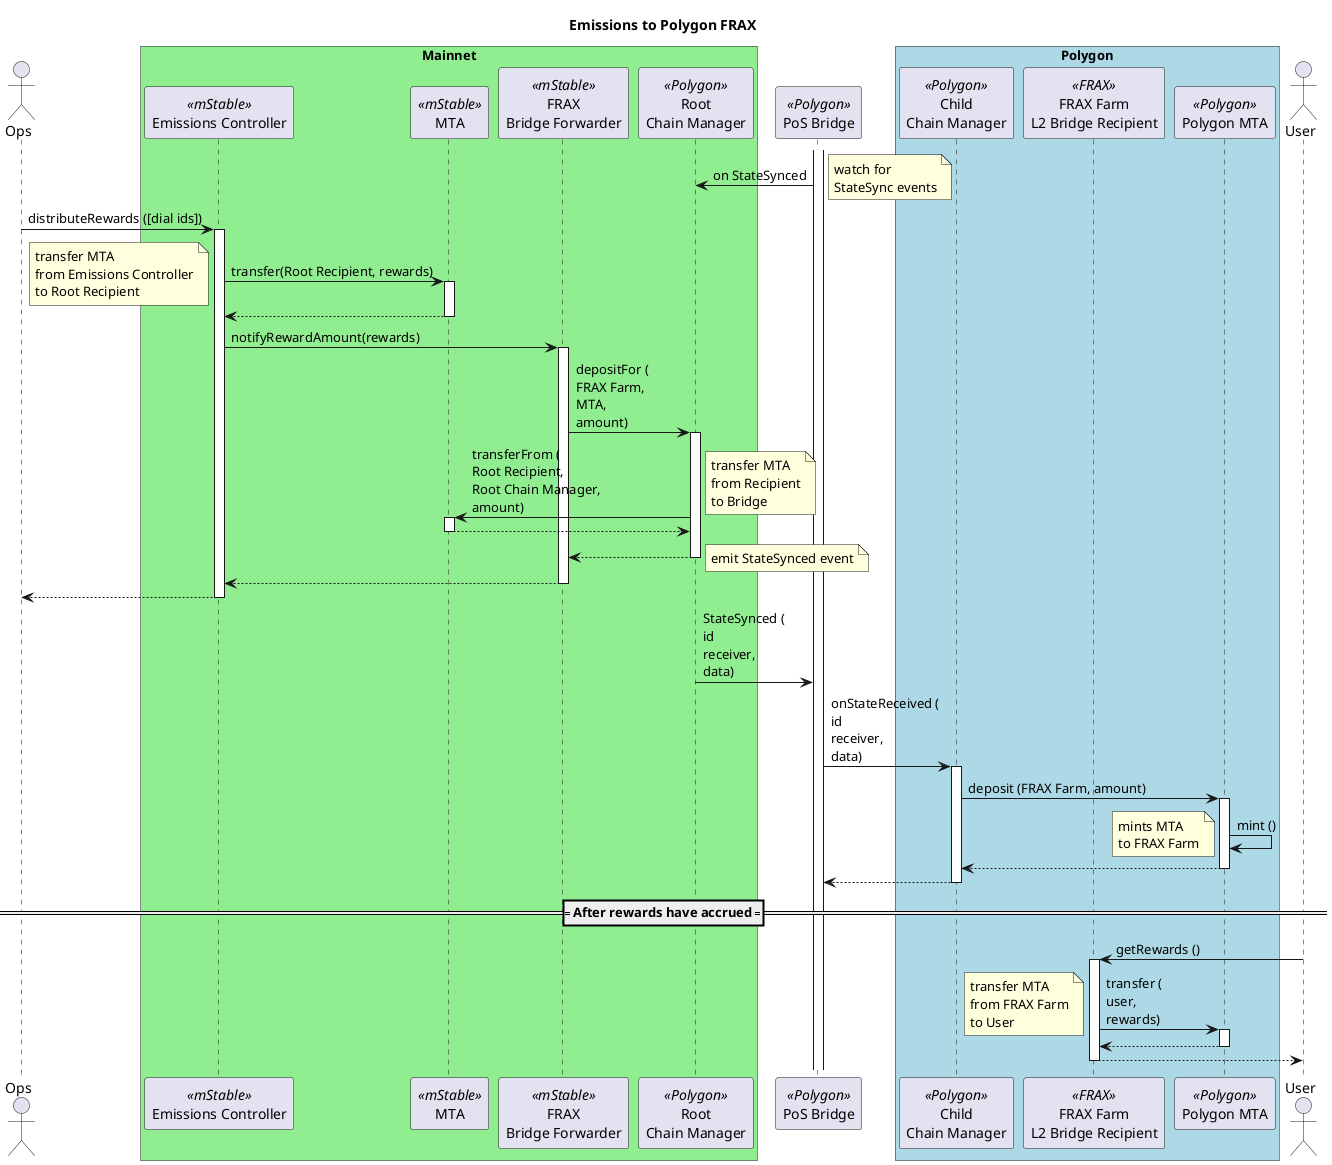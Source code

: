 @startuml

title "Emissions to Polygon FRAX"

actor Ops as ops

box "Mainnet" #LightGreen
participant "Emissions Controller" as ec <<mStable>>
participant "MTA" as mta <<mStable>>
participant "FRAX\nBridge Forwarder" as bf <<mStable>>
participant "Root\nChain Manager" as rcm <<Polygon>>
end box

participant "PoS Bridge" as b <<Polygon>>

box "Polygon" #LightBlue
participant "Child\nChain Manager" as ccm <<Polygon>>
participant "FRAX Farm\nL2 Bridge Recipient" as cr <<FRAX>>
participant "Polygon MTA" as pmta <<Polygon>>
end box

actor User as user

activate b
b -> rcm : on StateSynced
note right : watch for\nStateSync events

ops -> ec : distributeRewards ([dial ids])
activate ec
ec -> mta: transfer(Root Recipient, rewards)
activate mta
note left: transfer MTA\nfrom Emissions Controller\nto Root Recipient
return
ec -> bf: notifyRewardAmount(rewards)
activate bf
bf -> rcm : depositFor (\nFRAX Farm,\nMTA,\namount)
activate rcm
rcm -> mta : transferFrom (\nRoot Recipient,\nRoot Chain Manager,\namount)
note right : transfer MTA\nfrom Recipient\nto Bridge
activate mta
return
return
note right : emit StateSynced event
return
return

rcm -> b : StateSynced (\nid\nreceiver,\ndata)
b -> ccm : onStateReceived (\nid\nreceiver,\ndata)
activate ccm
ccm -> pmta : deposit (FRAX Farm, amount)
activate pmta
pmta -> pmta : mint ()
note left : mints MTA\nto FRAX Farm
return
return

==== After rewards have accrued ====

user -> cr : getRewards ()
activate cr
cr -> pmta : transfer (\nuser,\nrewards)
activate pmta
note left: transfer MTA\nfrom FRAX Farm\nto User
return
return

@enduml